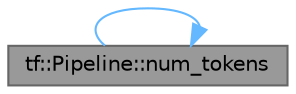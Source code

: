 digraph "tf::Pipeline::num_tokens"
{
 // LATEX_PDF_SIZE
  bgcolor="transparent";
  edge [fontname=Helvetica,fontsize=10,labelfontname=Helvetica,labelfontsize=10];
  node [fontname=Helvetica,fontsize=10,shape=box,height=0.2,width=0.4];
  rankdir="LR";
  Node1 [id="Node000001",label="tf::Pipeline::num_tokens",height=0.2,width=0.4,color="gray40", fillcolor="grey60", style="filled", fontcolor="black",tooltip="queries the number of generated tokens in the pipeline"];
  Node1 -> Node1 [id="edge1_Node000001_Node000001",color="steelblue1",style="solid",tooltip=" "];
}
